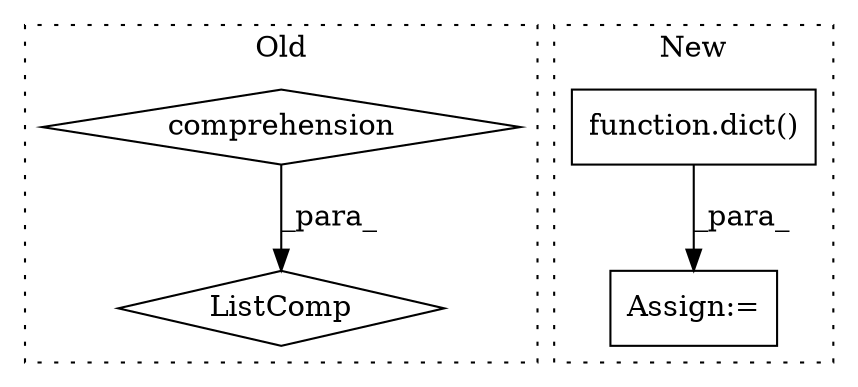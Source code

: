 digraph G {
subgraph cluster0 {
1 [label="ListComp" a="106" s="13199" l="50" shape="diamond"];
3 [label="comprehension" a="45" s="13222" l="3" shape="diamond"];
label = "Old";
style="dotted";
}
subgraph cluster1 {
2 [label="function.dict()" a="75" s="13300" l="6" shape="box"];
4 [label="Assign:=" a="68" s="13297" l="3" shape="box"];
label = "New";
style="dotted";
}
2 -> 4 [label="_para_"];
3 -> 1 [label="_para_"];
}